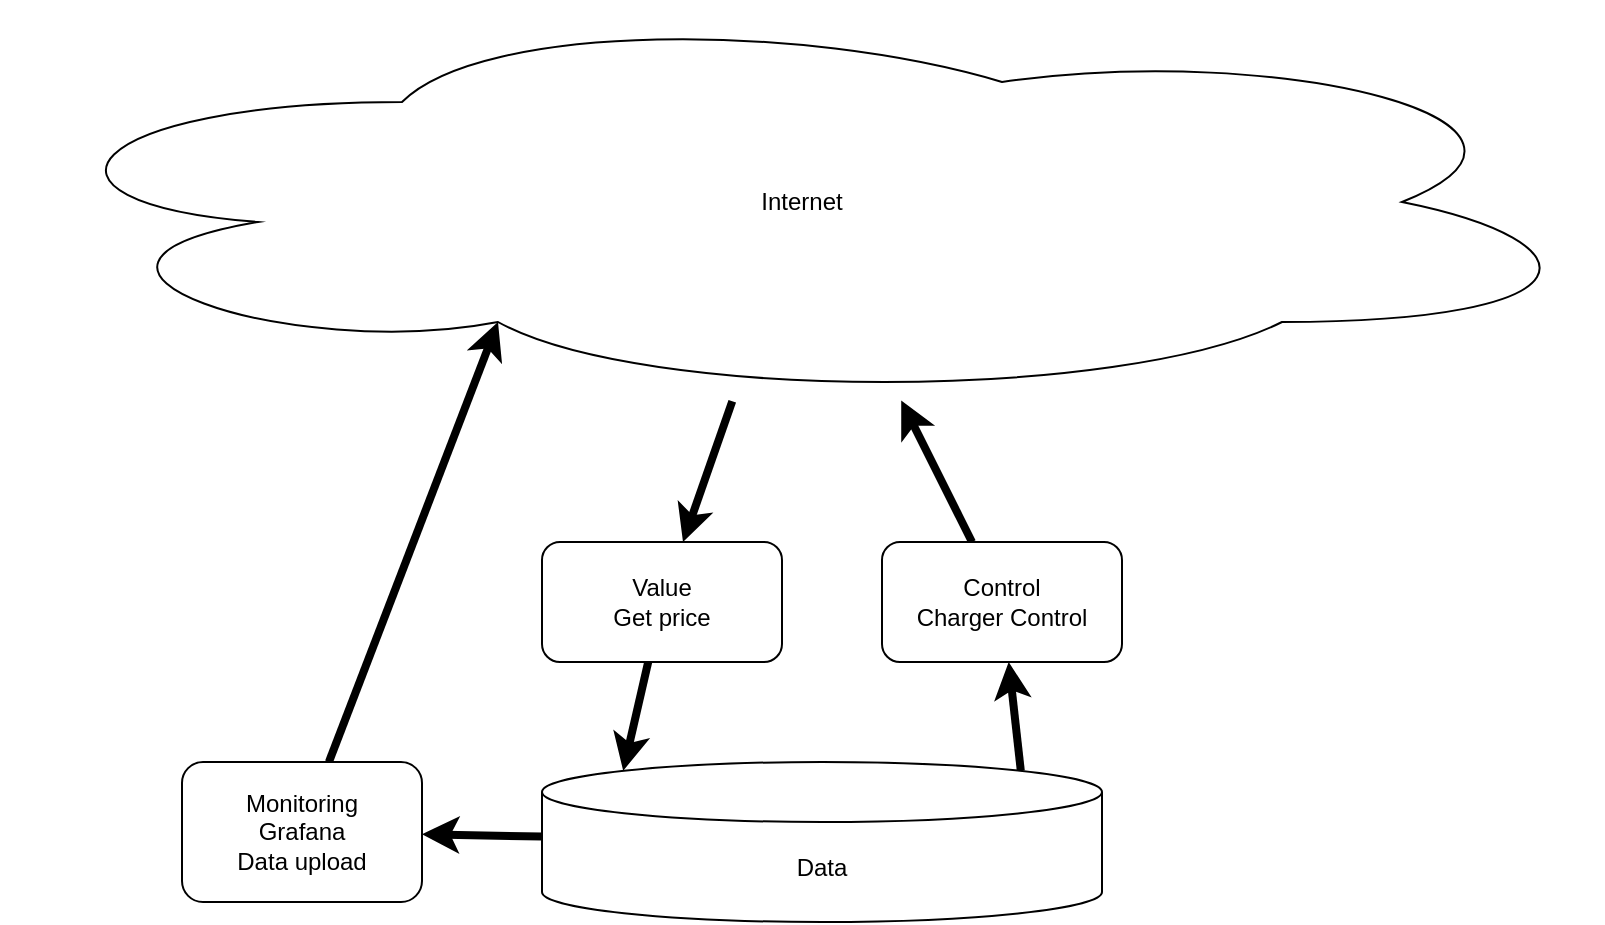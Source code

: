 <mxfile>
    <diagram id="610iV20Qj9K-A4TQv1Tt" name="Page-1">
        <mxGraphModel dx="825" dy="741" grid="1" gridSize="10" guides="1" tooltips="1" connect="1" arrows="1" fold="1" page="1" pageScale="1" pageWidth="827" pageHeight="1169" math="0" shadow="0">
            <root>
                <mxCell id="0"/>
                <mxCell id="1" parent="0"/>
                <mxCell id="10" style="edgeStyle=none;html=1;entryX=0.31;entryY=0.8;entryDx=0;entryDy=0;entryPerimeter=0;strokeWidth=4;" parent="1" source="3" target="7" edge="1">
                    <mxGeometry relative="1" as="geometry"/>
                </mxCell>
                <mxCell id="3" value="Monitoring&lt;br&gt;Grafana &lt;br&gt;Data upload" style="rounded=1;whiteSpace=wrap;html=1;" parent="1" vertex="1">
                    <mxGeometry x="90" y="410" width="120" height="70" as="geometry"/>
                </mxCell>
                <mxCell id="14" style="edgeStyle=none;html=1;entryX=0.145;entryY=0;entryDx=0;entryDy=4.35;entryPerimeter=0;strokeWidth=4;" parent="1" source="4" target="5" edge="1">
                    <mxGeometry relative="1" as="geometry"/>
                </mxCell>
                <mxCell id="4" value="Value&lt;br&gt;Get price" style="rounded=1;whiteSpace=wrap;html=1;" parent="1" vertex="1">
                    <mxGeometry x="270" y="300" width="120" height="60" as="geometry"/>
                </mxCell>
                <mxCell id="15" style="edgeStyle=none;html=1;exitX=0.855;exitY=0;exitDx=0;exitDy=4.35;exitPerimeter=0;strokeWidth=4;" parent="1" source="5" target="6" edge="1">
                    <mxGeometry relative="1" as="geometry"/>
                </mxCell>
                <mxCell id="16" style="edgeStyle=none;html=1;strokeWidth=4;" parent="1" source="5" target="3" edge="1">
                    <mxGeometry relative="1" as="geometry"/>
                </mxCell>
                <mxCell id="5" value="Data" style="shape=cylinder3;whiteSpace=wrap;html=1;boundedLbl=1;backgroundOutline=1;size=15;" parent="1" vertex="1">
                    <mxGeometry x="270" y="410" width="280" height="80" as="geometry"/>
                </mxCell>
                <mxCell id="12" style="edgeStyle=none;html=1;strokeWidth=4;" parent="1" source="6" target="7" edge="1">
                    <mxGeometry relative="1" as="geometry"/>
                </mxCell>
                <mxCell id="6" value="Control&lt;br&gt;Charger Control" style="rounded=1;whiteSpace=wrap;html=1;" parent="1" vertex="1">
                    <mxGeometry x="440" y="300" width="120" height="60" as="geometry"/>
                </mxCell>
                <mxCell id="11" style="edgeStyle=none;html=1;strokeWidth=4;" parent="1" source="7" target="4" edge="1">
                    <mxGeometry relative="1" as="geometry"/>
                </mxCell>
                <mxCell id="7" value="Internet" style="ellipse;shape=cloud;whiteSpace=wrap;html=1;" parent="1" vertex="1">
                    <mxGeometry y="30" width="800" height="200" as="geometry"/>
                </mxCell>
            </root>
        </mxGraphModel>
    </diagram>
</mxfile>